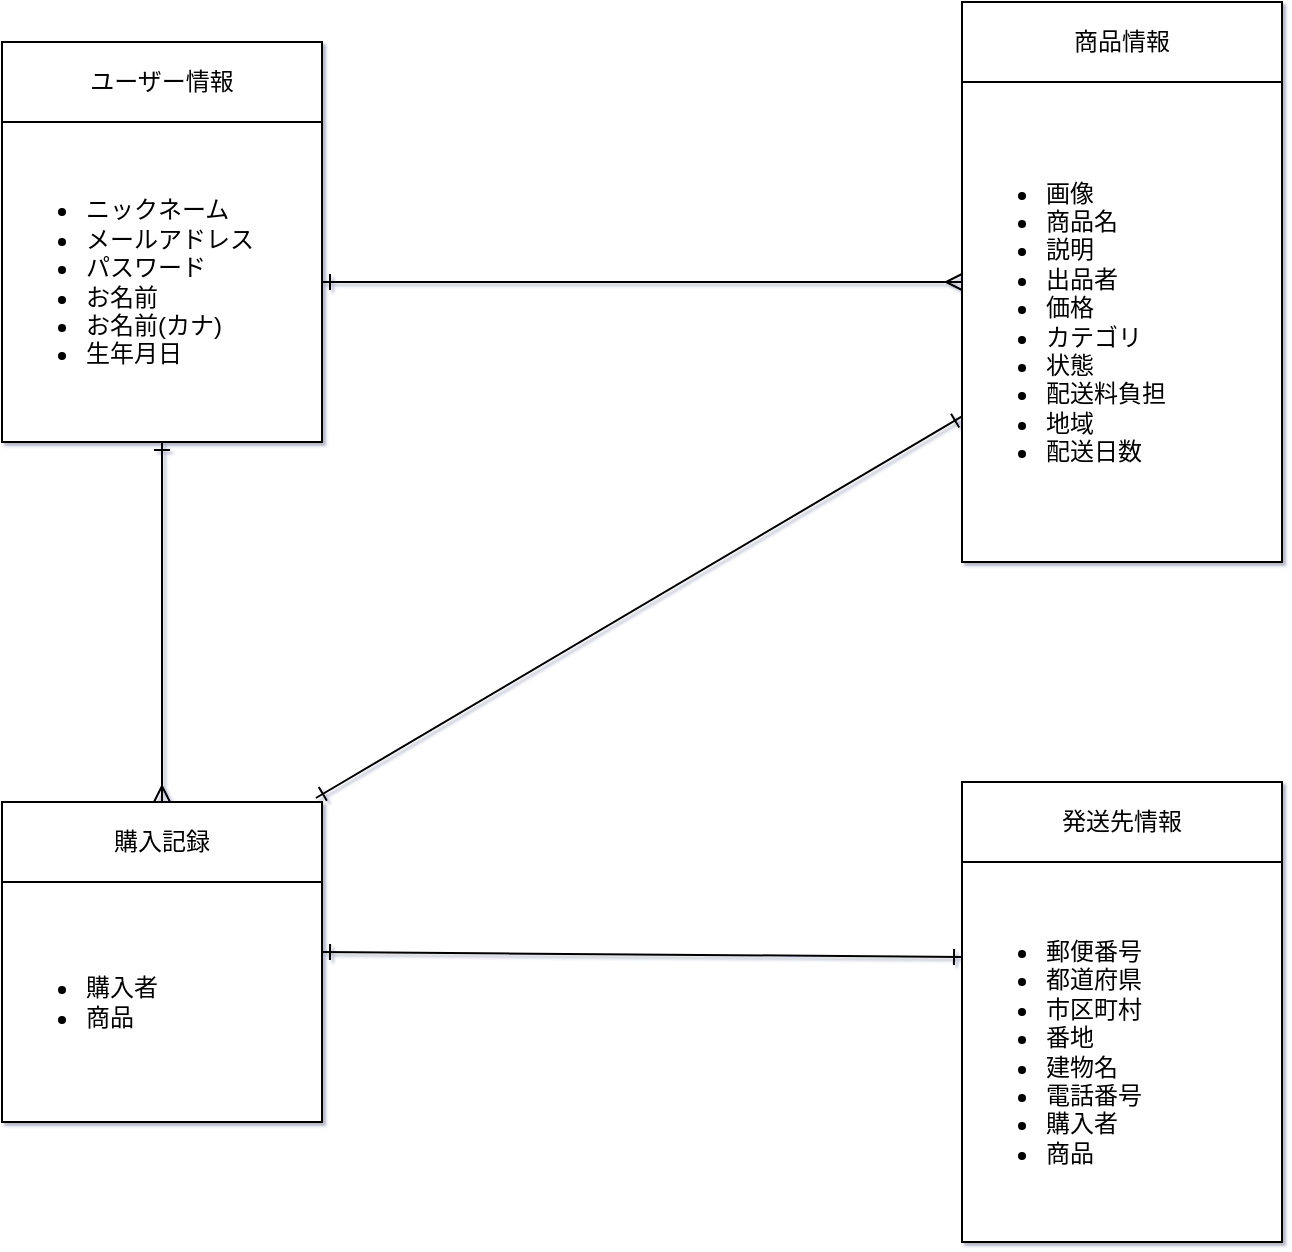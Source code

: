 <mxfile>
    <diagram id="j6ATTnJugHU9-YTmBMqu" name="ページ1">
        <mxGraphModel dx="1434" dy="827" grid="1" gridSize="10" guides="1" tooltips="1" connect="0" arrows="0" fold="1" page="1" pageScale="1" pageWidth="827" pageHeight="1169" math="0" shadow="1">
            <root>
                <mxCell id="0"/>
                <mxCell id="1" parent="0"/>
                <mxCell id="3" value="ユーザー情報" style="rounded=0;whiteSpace=wrap;html=1;" parent="1" vertex="1">
                    <mxGeometry x="120" y="220" width="160" height="40" as="geometry"/>
                </mxCell>
                <mxCell id="6" value="商品情報" style="rounded=0;whiteSpace=wrap;html=1;" parent="1" vertex="1">
                    <mxGeometry x="600" y="200" width="160" height="40" as="geometry"/>
                </mxCell>
                <mxCell id="8" value="&lt;ul&gt;&lt;li&gt;ニックネーム&lt;/li&gt;&lt;li&gt;メールアドレス&lt;/li&gt;&lt;li&gt;パスワード&lt;/li&gt;&lt;li&gt;お名前&lt;/li&gt;&lt;li&gt;お名前(カナ)&lt;/li&gt;&lt;li&gt;生年月日&lt;/li&gt;&lt;/ul&gt;" style="rounded=0;whiteSpace=wrap;html=1;align=left;" parent="1" vertex="1">
                    <mxGeometry x="120" y="260" width="160" height="160" as="geometry"/>
                </mxCell>
                <mxCell id="9" value="&lt;div style=&quot;&quot;&gt;&lt;ul&gt;&lt;li style=&quot;&quot;&gt;画像&lt;/li&gt;&lt;li style=&quot;&quot;&gt;商品名&lt;/li&gt;&lt;li style=&quot;&quot;&gt;説明&lt;/li&gt;&lt;li style=&quot;&quot;&gt;出品者&lt;/li&gt;&lt;li style=&quot;&quot;&gt;価格&lt;/li&gt;&lt;li style=&quot;&quot;&gt;カテゴリ&lt;/li&gt;&lt;li style=&quot;&quot;&gt;状態&lt;/li&gt;&lt;li&gt;配送料負担&lt;/li&gt;&lt;li style=&quot;&quot;&gt;地域&lt;/li&gt;&lt;li style=&quot;&quot;&gt;配送日数&lt;/li&gt;&lt;/ul&gt;&lt;/div&gt;" style="rounded=0;whiteSpace=wrap;html=1;align=left;" parent="1" vertex="1">
                    <mxGeometry x="600" y="240" width="160" height="240" as="geometry"/>
                </mxCell>
                <mxCell id="vP-3ZubpcYD05PrQwzHD-49" value="" style="edgeStyle=none;html=1;" parent="1" source="10" target="11" edge="1">
                    <mxGeometry relative="1" as="geometry"/>
                </mxCell>
                <mxCell id="10" value="発送先情報" style="rounded=0;whiteSpace=wrap;html=1;" parent="1" vertex="1">
                    <mxGeometry x="600" y="590" width="160" height="40" as="geometry"/>
                </mxCell>
                <mxCell id="11" value="&lt;ul&gt;&lt;li&gt;郵便番号&lt;/li&gt;&lt;li&gt;都道府県&lt;/li&gt;&lt;li&gt;市区町村&lt;/li&gt;&lt;li&gt;番地&lt;/li&gt;&lt;li&gt;建物名&lt;/li&gt;&lt;li&gt;電話番号&lt;/li&gt;&lt;li&gt;購入者&lt;/li&gt;&lt;li&gt;商品&lt;/li&gt;&lt;/ul&gt;" style="rounded=0;whiteSpace=wrap;html=1;align=left;" parent="1" vertex="1">
                    <mxGeometry x="600" y="630" width="160" height="190" as="geometry"/>
                </mxCell>
                <mxCell id="12" value="" style="endArrow=ERmany;html=1;exitX=1;exitY=0.5;exitDx=0;exitDy=0;endFill=0;startSize=6;startArrow=ERone;startFill=0;" parent="1" source="8" edge="1">
                    <mxGeometry width="50" height="50" relative="1" as="geometry">
                        <mxPoint x="440" y="520" as="sourcePoint"/>
                        <mxPoint x="600" y="340" as="targetPoint"/>
                    </mxGeometry>
                </mxCell>
                <mxCell id="vP-3ZubpcYD05PrQwzHD-52" value="&lt;ul&gt;&lt;li&gt;購入者&lt;/li&gt;&lt;li&gt;商品&lt;/li&gt;&lt;/ul&gt;" style="rounded=0;whiteSpace=wrap;html=1;align=left;" parent="1" vertex="1">
                    <mxGeometry x="120" y="640" width="160" height="120" as="geometry"/>
                </mxCell>
                <mxCell id="vP-3ZubpcYD05PrQwzHD-53" value="購入記録" style="rounded=0;whiteSpace=wrap;html=1;" parent="1" vertex="1">
                    <mxGeometry x="120" y="600" width="160" height="40" as="geometry"/>
                </mxCell>
                <mxCell id="vP-3ZubpcYD05PrQwzHD-54" value="" style="endArrow=ERmany;html=1;exitX=0.5;exitY=1;exitDx=0;exitDy=0;endFill=0;startSize=6;startArrow=ERone;startFill=0;entryX=0.5;entryY=0;entryDx=0;entryDy=0;" parent="1" source="8" target="vP-3ZubpcYD05PrQwzHD-53" edge="1">
                    <mxGeometry width="50" height="50" relative="1" as="geometry">
                        <mxPoint x="254" y="460" as="sourcePoint"/>
                        <mxPoint x="574" y="460" as="targetPoint"/>
                    </mxGeometry>
                </mxCell>
                <mxCell id="vP-3ZubpcYD05PrQwzHD-55" value="" style="endArrow=ERone;html=1;exitX=0;exitY=0.25;exitDx=0;exitDy=0;endFill=0;startSize=6;startArrow=ERone;startFill=0;" parent="1" source="11" edge="1">
                    <mxGeometry width="50" height="50" relative="1" as="geometry">
                        <mxPoint x="330" y="495" as="sourcePoint"/>
                        <mxPoint x="280" y="675" as="targetPoint"/>
                    </mxGeometry>
                </mxCell>
                <mxCell id="vP-3ZubpcYD05PrQwzHD-59" value="" style="endArrow=ERone;html=1;exitX=0.981;exitY=-0.05;exitDx=0;exitDy=0;endFill=0;startSize=6;startArrow=ERone;startFill=0;exitPerimeter=0;strokeWidth=1;targetPerimeterSpacing=0;jumpSize=10;" edge="1" parent="1" source="vP-3ZubpcYD05PrQwzHD-53" target="9">
                    <mxGeometry width="50" height="50" relative="1" as="geometry">
                        <mxPoint x="254" y="510" as="sourcePoint"/>
                        <mxPoint x="574" y="510" as="targetPoint"/>
                    </mxGeometry>
                </mxCell>
            </root>
        </mxGraphModel>
    </diagram>
</mxfile>